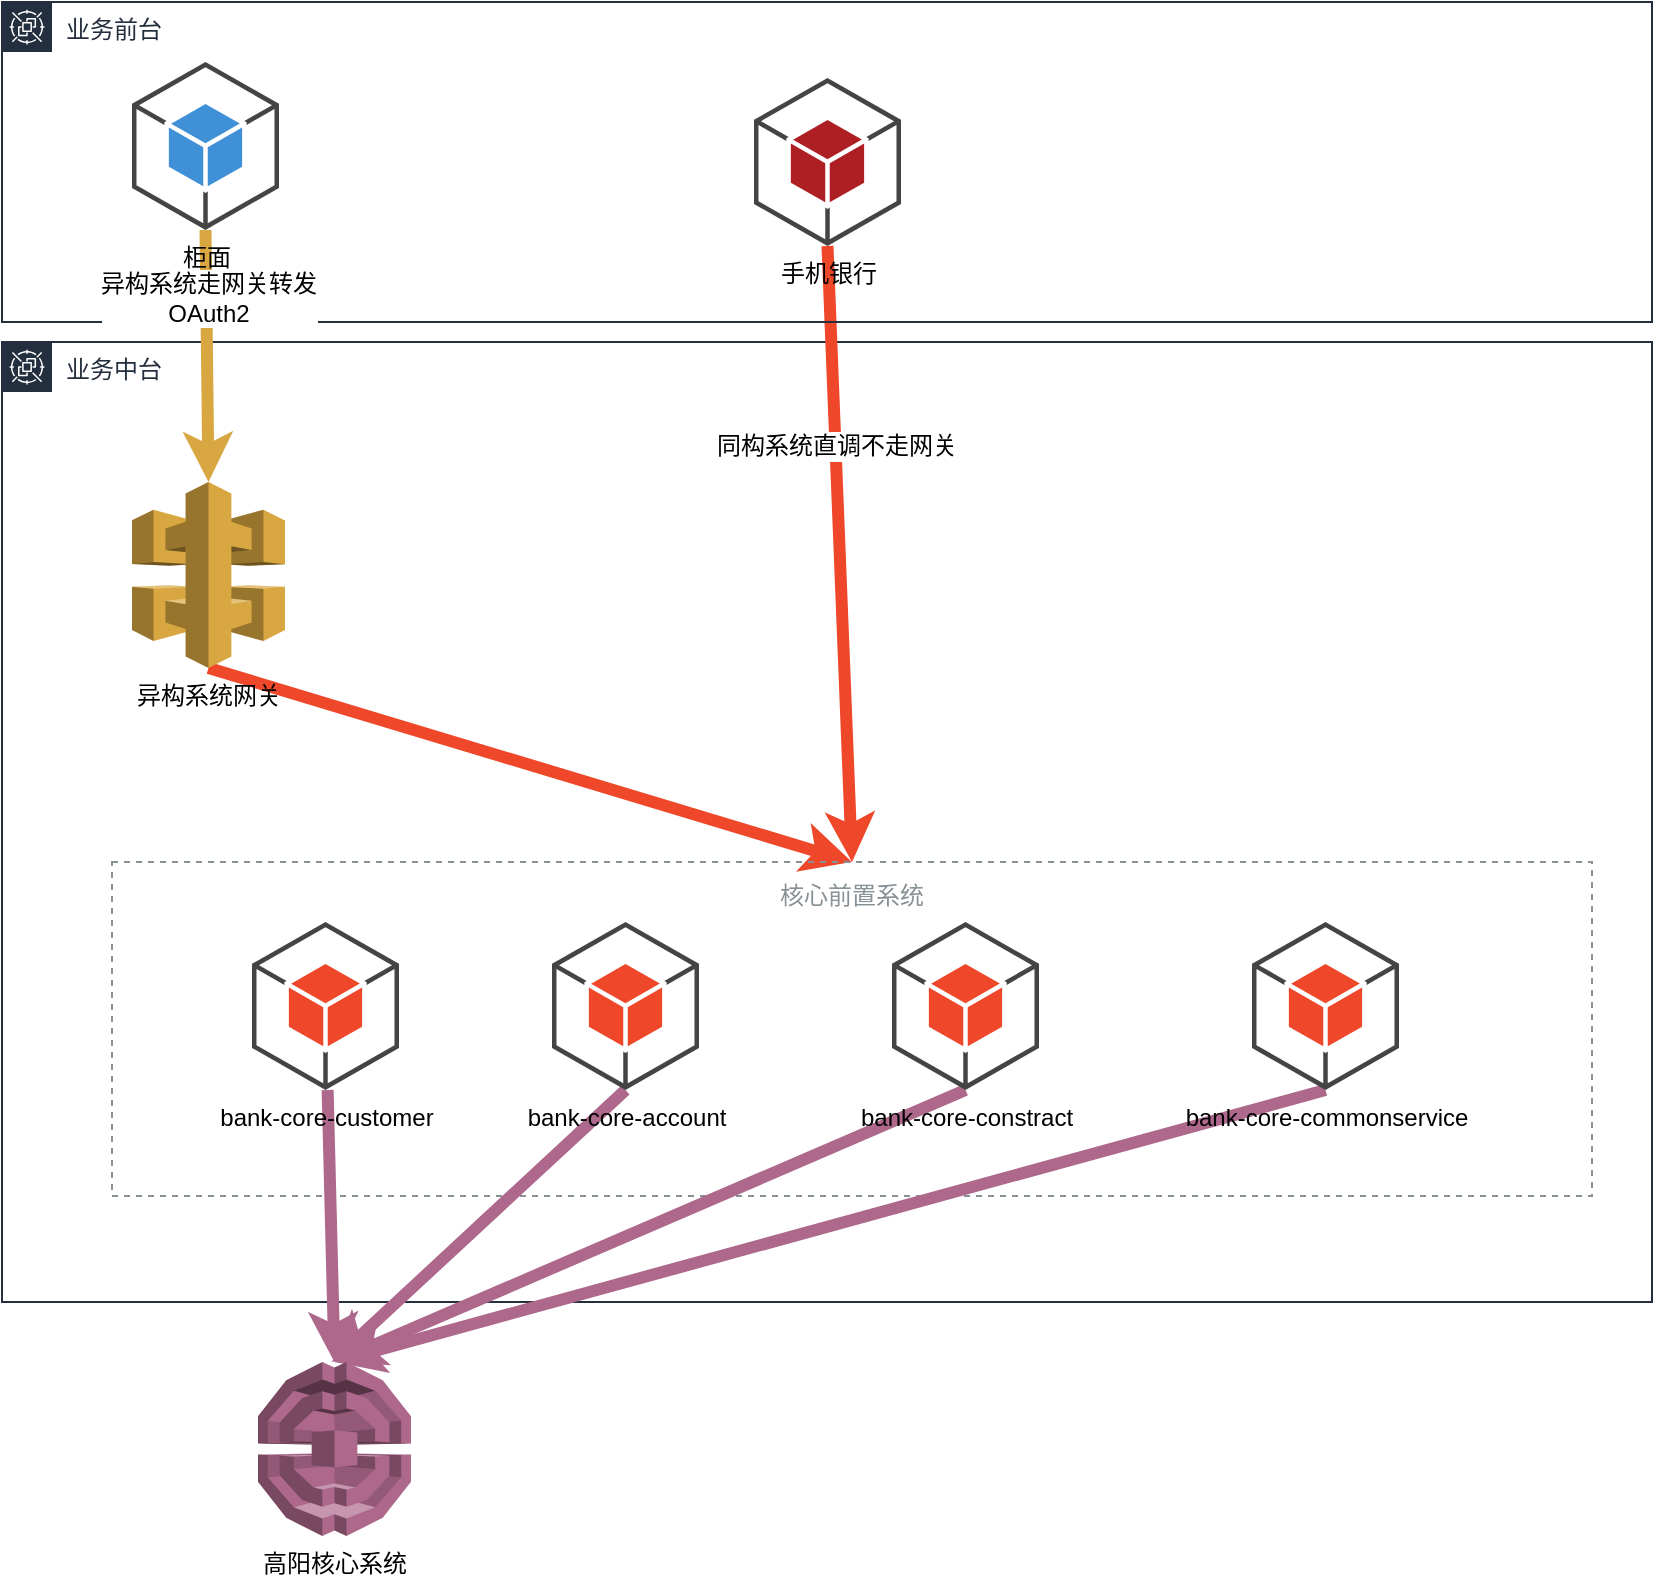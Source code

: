 <mxfile version="12.0.2" type="github" pages="5"><diagram id="2Yey8G1qUkvAdq2EXQSQ" name="第 1 页"><mxGraphModel dx="1360" dy="809" grid="1" gridSize="10" guides="1" tooltips="1" connect="1" arrows="1" fold="1" page="1" pageScale="1" pageWidth="2339" pageHeight="3300" math="0" shadow="0"><root><mxCell id="0"/><mxCell id="1" parent="0"/><mxCell id="13L3IfXqPYc7VZr8CJZo-10" value="业务中台" style="outlineConnect=0;gradientColor=none;html=1;whiteSpace=wrap;fontSize=12;fontStyle=0;shape=mxgraph.aws4.group;grIcon=mxgraph.aws4.group_spot_fleet;strokeColor=#232F3E;fillColor=none;verticalAlign=top;align=left;spacingLeft=30;fontColor=#232F3E;dashed=0;" parent="1" vertex="1"><mxGeometry x="355" y="190" width="825" height="480" as="geometry"/></mxCell><mxCell id="13L3IfXqPYc7VZr8CJZo-28" value="" style="endArrow=classic;html=1;strokeColor=#EE472A;strokeWidth=6;exitX=0.5;exitY=1;exitDx=0;exitDy=0;exitPerimeter=0;entryX=0.5;entryY=0;entryDx=0;entryDy=0;" parent="1" source="13L3IfXqPYc7VZr8CJZo-1" target="13L3IfXqPYc7VZr8CJZo-11" edge="1"><mxGeometry width="50" height="50" relative="1" as="geometry"><mxPoint x="500" y="400" as="sourcePoint"/><mxPoint x="550" y="350" as="targetPoint"/></mxGeometry></mxCell><mxCell id="13L3IfXqPYc7VZr8CJZo-30" value="" style="endArrow=classic;html=1;strokeColor=#EE472A;strokeWidth=6;exitX=0.5;exitY=1;exitDx=0;exitDy=0;exitPerimeter=0;entryX=0.5;entryY=0;entryDx=0;entryDy=0;" parent="1" source="13L3IfXqPYc7VZr8CJZo-29" target="13L3IfXqPYc7VZr8CJZo-11" edge="1"><mxGeometry width="50" height="50" relative="1" as="geometry"><mxPoint x="468.25" y="363" as="sourcePoint"/><mxPoint x="790" y="460" as="targetPoint"/></mxGeometry></mxCell><mxCell id="13L3IfXqPYc7VZr8CJZo-31" value="同构系统直调不走网关" style="text;html=1;resizable=0;points=[];align=center;verticalAlign=middle;labelBackgroundColor=#ffffff;" parent="13L3IfXqPYc7VZr8CJZo-30" vertex="1" connectable="0"><mxGeometry x="-0.351" relative="1" as="geometry"><mxPoint as="offset"/></mxGeometry></mxCell><mxCell id="13L3IfXqPYc7VZr8CJZo-16" value="业务前台" style="outlineConnect=0;gradientColor=none;html=1;whiteSpace=wrap;fontSize=12;fontStyle=0;shape=mxgraph.aws4.group;grIcon=mxgraph.aws4.group_spot_fleet;strokeColor=#232F3E;fillColor=none;verticalAlign=top;align=left;spacingLeft=30;fontColor=#232F3E;dashed=0;" parent="1" vertex="1"><mxGeometry x="355" y="20" width="825" height="160" as="geometry"/></mxCell><mxCell id="13L3IfXqPYc7VZr8CJZo-27" value="" style="endArrow=classic;html=1;strokeColor=#D9A741;strokeWidth=6;exitX=0.5;exitY=1;exitDx=0;exitDy=0;exitPerimeter=0;entryX=0.5;entryY=0;entryDx=0;entryDy=0;entryPerimeter=0;" parent="1" source="13L3IfXqPYc7VZr8CJZo-17" target="13L3IfXqPYc7VZr8CJZo-1" edge="1"><mxGeometry width="50" height="50" relative="1" as="geometry"><mxPoint x="512.5" y="230" as="sourcePoint"/><mxPoint x="512.5" y="250.711" as="targetPoint"/></mxGeometry></mxCell><mxCell id="13L3IfXqPYc7VZr8CJZo-32" value="&lt;div&gt;异构系统走网关转发&lt;/div&gt;&lt;div&gt;OAuth2&lt;br&gt;&lt;/div&gt;" style="text;html=1;resizable=0;points=[];align=center;verticalAlign=middle;labelBackgroundColor=#ffffff;" parent="13L3IfXqPYc7VZr8CJZo-27" vertex="1" connectable="0"><mxGeometry x="-0.46" y="1" relative="1" as="geometry"><mxPoint as="offset"/></mxGeometry></mxCell><mxCell id="13L3IfXqPYc7VZr8CJZo-11" value="核心前置系统" style="outlineConnect=0;gradientColor=none;html=1;whiteSpace=wrap;fontSize=12;fontStyle=0;strokeColor=#879196;fillColor=none;verticalAlign=top;align=center;fontColor=#879196;dashed=1;spacingTop=3;" parent="1" vertex="1"><mxGeometry x="410" y="450" width="740" height="167" as="geometry"/></mxCell><mxCell id="13L3IfXqPYc7VZr8CJZo-23" value="" style="endArrow=classic;html=1;entryX=0.5;entryY=0;entryDx=0;entryDy=0;entryPerimeter=0;strokeColor=#AD688B;strokeWidth=6;" parent="1" source="13L3IfXqPYc7VZr8CJZo-12" target="13L3IfXqPYc7VZr8CJZo-13" edge="1"><mxGeometry width="50" height="50" relative="1" as="geometry"><mxPoint x="480" y="630" as="sourcePoint"/><mxPoint x="530" y="580" as="targetPoint"/></mxGeometry></mxCell><mxCell id="13L3IfXqPYc7VZr8CJZo-24" value="" style="endArrow=classic;html=1;strokeColor=#AD688B;strokeWidth=6;exitX=0.5;exitY=1;exitDx=0;exitDy=0;exitPerimeter=0;" parent="1" source="13L3IfXqPYc7VZr8CJZo-2" edge="1"><mxGeometry width="50" height="50" relative="1" as="geometry"><mxPoint x="527.812" y="574" as="sourcePoint"/><mxPoint x="520" y="700" as="targetPoint"/></mxGeometry></mxCell><mxCell id="13L3IfXqPYc7VZr8CJZo-25" value="" style="endArrow=classic;html=1;strokeColor=#AD688B;strokeWidth=6;exitX=0.5;exitY=1;exitDx=0;exitDy=0;exitPerimeter=0;entryX=0.5;entryY=0;entryDx=0;entryDy=0;entryPerimeter=0;" parent="1" source="13L3IfXqPYc7VZr8CJZo-20" target="13L3IfXqPYc7VZr8CJZo-13" edge="1"><mxGeometry width="50" height="50" relative="1" as="geometry"><mxPoint x="676.75" y="574" as="sourcePoint"/><mxPoint x="530" y="710" as="targetPoint"/></mxGeometry></mxCell><mxCell id="13L3IfXqPYc7VZr8CJZo-26" value="" style="endArrow=classic;html=1;strokeColor=#AD688B;strokeWidth=6;exitX=0.5;exitY=1;exitDx=0;exitDy=0;exitPerimeter=0;entryX=0.5;entryY=0;entryDx=0;entryDy=0;entryPerimeter=0;" parent="1" source="13L3IfXqPYc7VZr8CJZo-22" target="13L3IfXqPYc7VZr8CJZo-13" edge="1"><mxGeometry width="50" height="50" relative="1" as="geometry"><mxPoint x="846.75" y="574" as="sourcePoint"/><mxPoint x="531.25" y="710" as="targetPoint"/></mxGeometry></mxCell><mxCell id="13L3IfXqPYc7VZr8CJZo-1" value="&lt;div&gt;异构系统网关&lt;/div&gt;" style="outlineConnect=0;dashed=0;verticalLabelPosition=bottom;verticalAlign=top;align=center;html=1;shape=mxgraph.aws3.api_gateway;fillColor=#D9A741;gradientColor=none;" parent="1" vertex="1"><mxGeometry x="420" y="260" width="76.5" height="93" as="geometry"/></mxCell><mxCell id="13L3IfXqPYc7VZr8CJZo-2" value="bank-core-account" style="outlineConnect=0;dashed=0;verticalLabelPosition=bottom;verticalAlign=top;align=center;html=1;shape=mxgraph.aws3.android;fillColor=#EE472A;gradientColor=none;" parent="1" vertex="1"><mxGeometry x="630" y="480" width="73.5" height="84" as="geometry"/></mxCell><mxCell id="13L3IfXqPYc7VZr8CJZo-12" value="bank-core-customer" style="outlineConnect=0;dashed=0;verticalLabelPosition=bottom;verticalAlign=top;align=center;html=1;shape=mxgraph.aws3.android;fillColor=#EE472A;gradientColor=none;" parent="1" vertex="1"><mxGeometry x="480" y="480" width="73.5" height="84" as="geometry"/></mxCell><mxCell id="13L3IfXqPYc7VZr8CJZo-13" value="高阳核心系统" style="outlineConnect=0;dashed=0;verticalLabelPosition=bottom;verticalAlign=top;align=center;html=1;shape=mxgraph.aws3.pinpoint;fillColor=#AD688B;gradientColor=none;" parent="1" vertex="1"><mxGeometry x="483" y="700" width="76.5" height="87" as="geometry"/></mxCell><mxCell id="13L3IfXqPYc7VZr8CJZo-17" value="柜面" style="outlineConnect=0;dashed=0;verticalLabelPosition=bottom;verticalAlign=top;align=center;html=1;shape=mxgraph.aws3.android;fillColor=#4090D7;gradientColor=none;" parent="1" vertex="1"><mxGeometry x="420" y="50" width="73.5" height="84" as="geometry"/></mxCell><mxCell id="13L3IfXqPYc7VZr8CJZo-20" value="bank-core-constract" style="outlineConnect=0;dashed=0;verticalLabelPosition=bottom;verticalAlign=top;align=center;html=1;shape=mxgraph.aws3.android;fillColor=#EE472A;gradientColor=none;" parent="1" vertex="1"><mxGeometry x="800" y="480" width="73.5" height="84" as="geometry"/></mxCell><mxCell id="13L3IfXqPYc7VZr8CJZo-22" value="bank-core-commonservice" style="outlineConnect=0;dashed=0;verticalLabelPosition=bottom;verticalAlign=top;align=center;html=1;shape=mxgraph.aws3.android;fillColor=#EE472A;gradientColor=none;" parent="1" vertex="1"><mxGeometry x="980" y="480" width="73.5" height="84" as="geometry"/></mxCell><mxCell id="13L3IfXqPYc7VZr8CJZo-29" value="手机银行" style="outlineConnect=0;dashed=0;verticalLabelPosition=bottom;verticalAlign=top;align=center;html=1;shape=mxgraph.aws3.android;fillColor=#AE1F23;gradientColor=none;" parent="1" vertex="1"><mxGeometry x="731" y="58" width="73.5" height="84" as="geometry"/></mxCell></root></mxGraphModel></diagram><diagram id="4wvOSrB9WbalLuYOy7-x" name="第 2 页"><mxGraphModel dx="1360" dy="809" grid="1" gridSize="10" guides="1" tooltips="1" connect="1" arrows="1" fold="1" page="1" pageScale="1" pageWidth="2339" pageHeight="3300" math="0" shadow="0"><root><mxCell id="FssIbDYj2MCnW-lwvJyZ-0"/><mxCell id="FssIbDYj2MCnW-lwvJyZ-1" parent="FssIbDYj2MCnW-lwvJyZ-0"/><mxCell id="FssIbDYj2MCnW-lwvJyZ-15" value="Customer" style="shape=umlFrame;whiteSpace=wrap;html=1;fillColor=#D9A741;align=left;" parent="FssIbDYj2MCnW-lwvJyZ-1" vertex="1"><mxGeometry x="80" y="100" width="1030" height="340" as="geometry"/></mxCell><mxCell id="FssIbDYj2MCnW-lwvJyZ-13" style="edgeStyle=orthogonalEdgeStyle;rounded=0;orthogonalLoop=1;jettySize=auto;html=1;strokeColor=#D9A741;strokeWidth=6;" parent="FssIbDYj2MCnW-lwvJyZ-1" source="FssIbDYj2MCnW-lwvJyZ-11" target="FssIbDYj2MCnW-lwvJyZ-12" edge="1"><mxGeometry relative="1" as="geometry"/></mxCell><mxCell id="FssIbDYj2MCnW-lwvJyZ-11" value="&lt;p style=&quot;margin: 0px ; margin-top: 4px ; text-align: center&quot;&gt;&lt;i&gt;&amp;lt;&amp;lt;Interface&amp;gt;&amp;gt;&lt;/i&gt;&lt;/p&gt;&lt;p style=&quot;margin: 0px ; margin-top: 4px ; text-align: center&quot;&gt;&lt;b&gt;BankCustomerService&lt;/b&gt;&lt;br&gt;&lt;b&gt;&lt;/b&gt;&lt;/p&gt;&lt;hr size=&quot;1&quot;&gt;&lt;p style=&quot;margin: 0px ; margin-left: 4px&quot;&gt;+ addCustomer(AddBankCustomerDTO cust): String&lt;br&gt;+ updateCustomer(UpdateBankCustomerDTO cust):int&lt;br&gt;&lt;/p&gt;" style="verticalAlign=top;align=left;overflow=fill;fontSize=12;fontFamily=Helvetica;html=1;fillColor=#D9A741;" parent="FssIbDYj2MCnW-lwvJyZ-1" vertex="1"><mxGeometry x="170" y="220" width="310" height="100" as="geometry"/></mxCell><mxCell id="FssIbDYj2MCnW-lwvJyZ-12" value="&lt;p style=&quot;margin: 0px ; margin-top: 4px ; text-align: center&quot;&gt;&lt;i&gt;&amp;lt;&amp;lt;Interface&amp;gt;&amp;gt;&lt;/i&gt;&lt;/p&gt;&lt;p style=&quot;margin: 0px ; margin-top: 4px ; text-align: center&quot;&gt;&lt;b&gt;CoreCustomerAdapter&lt;/b&gt;&lt;br&gt;&lt;b&gt;&lt;/b&gt;&lt;/p&gt;&lt;hr size=&quot;1&quot;&gt;&lt;p style=&quot;margin: 0px ; margin-left: 4px&quot;&gt;+ addCustomer(AddBankCustomerDTO cust): String&lt;br&gt;+ updateCustomer(UpdateBankCustomerDTO cust):int&lt;br&gt;&lt;/p&gt;" style="verticalAlign=top;align=left;overflow=fill;fontSize=12;fontFamily=Helvetica;html=1;fillColor=#D9A741;" parent="FssIbDYj2MCnW-lwvJyZ-1" vertex="1"><mxGeometry x="720" y="220" width="310" height="100" as="geometry"/></mxCell></root></mxGraphModel></diagram><diagram id="K1vso86qx96ug3fYlgfU" name="第 3 页"><mxGraphModel dx="1360" dy="809" grid="1" gridSize="10" guides="1" tooltips="1" connect="1" arrows="1" fold="1" page="1" pageScale="1" pageWidth="2339" pageHeight="3300" math="0" shadow="0"><root><mxCell id="qDQfIzDpgOzf-IJM98s1-0"/><mxCell id="qDQfIzDpgOzf-IJM98s1-1" parent="qDQfIzDpgOzf-IJM98s1-0"/><mxCell id="WWOnbEEiExkrueYqOy6W-1" value="&lt;b&gt;外围服务&lt;/b&gt;" style="outlineConnect=0;gradientColor=none;html=1;whiteSpace=wrap;fontSize=12;fontStyle=0;strokeColor=#CC99FF;fillColor=none;verticalAlign=top;align=center;fontColor=#FF9900;dashed=0;spacingTop=3;" parent="qDQfIzDpgOzf-IJM98s1-1" vertex="1"><mxGeometry x="300" y="580" width="800" height="130" as="geometry"/></mxCell><mxCell id="CDp3auJX-1x9rXOB2CkS-4" value="&lt;b&gt;前台服务&lt;/b&gt;" style="outlineConnect=0;gradientColor=none;html=1;whiteSpace=wrap;fontSize=12;fontStyle=0;strokeColor=#FF9900;fillColor=none;verticalAlign=top;align=center;fontColor=#FF9900;dashed=0;spacingTop=3;" parent="qDQfIzDpgOzf-IJM98s1-1" vertex="1"><mxGeometry x="300" y="140" width="800" height="130" as="geometry"/></mxCell><mxCell id="WWOnbEEiExkrueYqOy6W-0" value="&lt;b&gt;中台服务&lt;/b&gt;" style="outlineConnect=0;gradientColor=none;html=1;whiteSpace=wrap;fontSize=12;fontStyle=0;strokeColor=#67AB9F;fillColor=none;verticalAlign=top;align=center;fontColor=#FF9900;dashed=0;spacingTop=3;" parent="qDQfIzDpgOzf-IJM98s1-1" vertex="1"><mxGeometry x="300" y="290" width="800" height="270" as="geometry"/></mxCell><mxCell id="WWOnbEEiExkrueYqOy6W-2" value="柜面" style="rounded=0;whiteSpace=wrap;html=1;strokeColor=#6c8ebf;fillColor=#dae8fc;align=left;" parent="qDQfIzDpgOzf-IJM98s1-1" vertex="1"><mxGeometry x="330" y="180" width="80" height="50" as="geometry"/></mxCell><mxCell id="WWOnbEEiExkrueYqOy6W-3" value="在线开户" style="rounded=0;whiteSpace=wrap;html=1;strokeColor=#6c8ebf;fillColor=#dae8fc;align=left;" parent="qDQfIzDpgOzf-IJM98s1-1" vertex="1"><mxGeometry x="430" y="180" width="80" height="50" as="geometry"/></mxCell><mxCell id="WWOnbEEiExkrueYqOy6W-4" value="手机网银" style="rounded=0;whiteSpace=wrap;html=1;strokeColor=#6c8ebf;fillColor=#dae8fc;align=left;" parent="qDQfIzDpgOzf-IJM98s1-1" vertex="1"><mxGeometry x="530" y="180" width="80" height="50" as="geometry"/></mxCell><mxCell id="WWOnbEEiExkrueYqOy6W-5" value="后管系统" style="rounded=0;whiteSpace=wrap;html=1;strokeColor=#6c8ebf;fillColor=#dae8fc;align=left;" parent="qDQfIzDpgOzf-IJM98s1-1" vertex="1"><mxGeometry x="640" y="180" width="120" height="50" as="geometry"/></mxCell><mxCell id="WWOnbEEiExkrueYqOy6W-6" value="银行客户中心" style="rounded=0;whiteSpace=wrap;html=1;strokeColor=#82b366;fillColor=#d5e8d4;align=left;" parent="qDQfIzDpgOzf-IJM98s1-1" vertex="1"><mxGeometry x="320" y="410" width="120" height="60" as="geometry"/></mxCell><mxCell id="WWOnbEEiExkrueYqOy6W-7" value="银行帐户中心" style="rounded=0;whiteSpace=wrap;html=1;strokeColor=#82b366;fillColor=#d5e8d4;align=left;" parent="qDQfIzDpgOzf-IJM98s1-1" vertex="1"><mxGeometry x="460" y="410" width="120" height="60" as="geometry"/></mxCell><mxCell id="WWOnbEEiExkrueYqOy6W-8" value="银行公共服务" style="rounded=0;whiteSpace=wrap;html=1;strokeColor=#82b366;fillColor=#d5e8d4;align=left;" parent="qDQfIzDpgOzf-IJM98s1-1" vertex="1"><mxGeometry x="600" y="410" width="120" height="60" as="geometry"/></mxCell><mxCell id="WWOnbEEiExkrueYqOy6W-9" value="银行公共签约服务" style="rounded=0;whiteSpace=wrap;html=1;strokeColor=#82b366;fillColor=#d5e8d4;align=left;" parent="qDQfIzDpgOzf-IJM98s1-1" vertex="1"><mxGeometry x="740" y="410" width="120" height="60" as="geometry"/></mxCell><mxCell id="WWOnbEEiExkrueYqOy6W-10" value="核心前置服务" style="rounded=0;whiteSpace=wrap;html=1;strokeColor=#82b366;fillColor=#d5e8d4;align=left;" parent="qDQfIzDpgOzf-IJM98s1-1" vertex="1"><mxGeometry x="320" y="480" width="120" height="60" as="geometry"/></mxCell><mxCell id="WWOnbEEiExkrueYqOy6W-11" value="信用卡前置服务" style="rounded=0;whiteSpace=wrap;html=1;strokeColor=#82b366;fillColor=#d5e8d4;align=left;" parent="qDQfIzDpgOzf-IJM98s1-1" vertex="1"><mxGeometry x="460" y="480" width="120" height="60" as="geometry"/></mxCell><mxCell id="WWOnbEEiExkrueYqOy6W-12" value="银联卡系统前置服务" style="rounded=0;whiteSpace=wrap;html=1;strokeColor=#82b366;fillColor=#d5e8d4;align=left;" parent="qDQfIzDpgOzf-IJM98s1-1" vertex="1"><mxGeometry x="600" y="480" width="120" height="60" as="geometry"/></mxCell><mxCell id="WWOnbEEiExkrueYqOy6W-13" value="银联卡系统前置服务" style="rounded=0;whiteSpace=wrap;html=1;strokeColor=#82b366;fillColor=#d5e8d4;align=left;" parent="qDQfIzDpgOzf-IJM98s1-1" vertex="1"><mxGeometry x="740" y="480" width="120" height="60" as="geometry"/></mxCell><mxCell id="WWOnbEEiExkrueYqOy6W-15" value="银行核心系统" style="rounded=0;whiteSpace=wrap;html=1;strokeColor=#CC99FF;fillColor=#FFCCE6;align=left;" parent="qDQfIzDpgOzf-IJM98s1-1" vertex="1"><mxGeometry x="320" y="615" width="120" height="60" as="geometry"/></mxCell><mxCell id="WWOnbEEiExkrueYqOy6W-16" value="加密机前置服务" style="rounded=0;whiteSpace=wrap;html=1;strokeColor=#82b366;fillColor=#d5e8d4;align=left;" parent="qDQfIzDpgOzf-IJM98s1-1" vertex="1"><mxGeometry x="880" y="480" width="120" height="60" as="geometry"/></mxCell><mxCell id="WWOnbEEiExkrueYqOy6W-17" value="组织机构" style="rounded=0;whiteSpace=wrap;html=1;strokeColor=#82b366;fillColor=#d5e8d4;align=left;" parent="qDQfIzDpgOzf-IJM98s1-1" vertex="1"><mxGeometry x="320" y="340" width="120" height="60" as="geometry"/></mxCell><mxCell id="WWOnbEEiExkrueYqOy6W-18" value="安全认证服务" style="rounded=0;whiteSpace=wrap;html=1;strokeColor=#82b366;fillColor=#d5e8d4;align=left;" parent="qDQfIzDpgOzf-IJM98s1-1" vertex="1"><mxGeometry x="460" y="340" width="120" height="60" as="geometry"/></mxCell><mxCell id="WWOnbEEiExkrueYqOy6W-19" value="安全认证服务" style="rounded=0;whiteSpace=wrap;html=1;strokeColor=#82b366;fillColor=#d5e8d4;align=left;" parent="qDQfIzDpgOzf-IJM98s1-1" vertex="1"><mxGeometry x="600" y="340" width="120" height="60" as="geometry"/></mxCell><mxCell id="WWOnbEEiExkrueYqOy6W-20" value="银联卡系统 " style="rounded=0;whiteSpace=wrap;html=1;strokeColor=#CC99FF;fillColor=#FFCCE6;align=left;" parent="qDQfIzDpgOzf-IJM98s1-1" vertex="1"><mxGeometry x="450" y="615" width="120" height="60" as="geometry"/></mxCell><mxCell id="WWOnbEEiExkrueYqOy6W-21" value="加密机" style="rounded=0;whiteSpace=wrap;html=1;strokeColor=#CC99FF;fillColor=#FFCCE6;align=left;" parent="qDQfIzDpgOzf-IJM98s1-1" vertex="1"><mxGeometry x="590" y="615" width="120" height="60" as="geometry"/></mxCell><mxCell id="WWOnbEEiExkrueYqOy6W-22" value="信用卡中心" style="rounded=0;whiteSpace=wrap;html=1;strokeColor=#CC99FF;fillColor=#FFCCE6;align=left;" parent="qDQfIzDpgOzf-IJM98s1-1" vertex="1"><mxGeometry x="730" y="615" width="120" height="60" as="geometry"/></mxCell><mxCell id="WWOnbEEiExkrueYqOy6W-23" value="香港银证系统" style="rounded=0;whiteSpace=wrap;html=1;strokeColor=#CC99FF;fillColor=#FFCCE6;align=left;" parent="qDQfIzDpgOzf-IJM98s1-1" vertex="1"><mxGeometry x="870" y="615" width="120" height="60" as="geometry"/></mxCell></root></mxGraphModel></diagram><diagram id="sZ34XkMy9QaFUVIaQNMP" name="第 4 页"><mxGraphModel dx="1360" dy="809" grid="1" gridSize="10" guides="1" tooltips="1" connect="1" arrows="1" fold="1" page="1" pageScale="1" pageWidth="2339" pageHeight="3300" math="0" shadow="0"><root><mxCell id="DoUvKfBWzn_UVG2gKJId-0"/><mxCell id="DoUvKfBWzn_UVG2gKJId-1" parent="DoUvKfBWzn_UVG2gKJId-0"/><mxCell id="Lf3elt1ZdXFAK4XcEwIe-3" style="edgeStyle=orthogonalEdgeStyle;rounded=0;orthogonalLoop=1;jettySize=auto;html=1;" edge="1" parent="DoUvKfBWzn_UVG2gKJId-1" source="DoUvKfBWzn_UVG2gKJId-2" target="DoUvKfBWzn_UVG2gKJId-3"><mxGeometry relative="1" as="geometry"/></mxCell><mxCell id="Lf3elt1ZdXFAK4XcEwIe-4" value="OAuth2\http2" style="text;html=1;resizable=0;points=[];align=center;verticalAlign=middle;labelBackgroundColor=#ffffff;" vertex="1" connectable="0" parent="Lf3elt1ZdXFAK4XcEwIe-3"><mxGeometry x="-0.224" relative="1" as="geometry"><mxPoint as="offset"/></mxGeometry></mxCell><mxCell id="DoUvKfBWzn_UVG2gKJId-2" value="柜面" style="ellipse;whiteSpace=wrap;html=1;aspect=fixed;fillColor=#dae8fc;strokeColor=#6c8ebf;" vertex="1" parent="DoUvKfBWzn_UVG2gKJId-1"><mxGeometry x="130" y="270" width="80" height="80" as="geometry"/></mxCell><mxCell id="Lf3elt1ZdXFAK4XcEwIe-5" style="edgeStyle=orthogonalEdgeStyle;rounded=0;orthogonalLoop=1;jettySize=auto;html=1;" edge="1" parent="DoUvKfBWzn_UVG2gKJId-1" source="DoUvKfBWzn_UVG2gKJId-3" target="DoUvKfBWzn_UVG2gKJId-4"><mxGeometry relative="1" as="geometry"><mxPoint x="540" y="170" as="targetPoint"/><Array as="points"><mxPoint x="420" y="170"/></Array></mxGeometry></mxCell><mxCell id="Lf3elt1ZdXFAK4XcEwIe-6" value="Authencation" style="text;html=1;resizable=0;points=[];align=center;verticalAlign=middle;labelBackgroundColor=#ffffff;" vertex="1" connectable="0" parent="Lf3elt1ZdXFAK4XcEwIe-5"><mxGeometry x="-0.13" y="-32" relative="1" as="geometry"><mxPoint x="32" y="-32" as="offset"/></mxGeometry></mxCell><mxCell id="Lf3elt1ZdXFAK4XcEwIe-7" style="edgeStyle=orthogonalEdgeStyle;rounded=0;orthogonalLoop=1;jettySize=auto;html=1;" edge="1" parent="DoUvKfBWzn_UVG2gKJId-1" source="DoUvKfBWzn_UVG2gKJId-3" target="DoUvKfBWzn_UVG2gKJId-5"><mxGeometry relative="1" as="geometry"/></mxCell><mxCell id="Lf3elt1ZdXFAK4XcEwIe-8" value="Http" style="text;html=1;resizable=0;points=[];align=center;verticalAlign=middle;labelBackgroundColor=#ffffff;" vertex="1" connectable="0" parent="Lf3elt1ZdXFAK4XcEwIe-7"><mxGeometry x="-0.32" y="-2" relative="1" as="geometry"><mxPoint as="offset"/></mxGeometry></mxCell><mxCell id="DoUvKfBWzn_UVG2gKJId-3" value="网关" style="ellipse;whiteSpace=wrap;html=1;aspect=fixed;fillColor=#fff2cc;strokeColor=#d6b656;" vertex="1" parent="DoUvKfBWzn_UVG2gKJId-1"><mxGeometry x="380" y="270" width="80" height="80" as="geometry"/></mxCell><mxCell id="DoUvKfBWzn_UVG2gKJId-4" value="OAuth Server" style="rounded=1;whiteSpace=wrap;html=1;fillColor=#f8cecc;strokeColor=#b85450;" vertex="1" parent="DoUvKfBWzn_UVG2gKJId-1"><mxGeometry x="550" y="150" width="120" height="60" as="geometry"/></mxCell><mxCell id="DoUvKfBWzn_UVG2gKJId-5" value="bank-core-constract" style="rounded=1;whiteSpace=wrap;html=1;fillColor=#f5f5f5;strokeColor=#666666;fontColor=#333333;" vertex="1" parent="DoUvKfBWzn_UVG2gKJId-1"><mxGeometry x="560" y="280" width="140" height="60" as="geometry"/></mxCell><mxCell id="Lf3elt1ZdXFAK4XcEwIe-9" value="bank-core-commonservice" style="rounded=1;whiteSpace=wrap;html=1;fillColor=#f5f5f5;strokeColor=#666666;fontColor=#333333;" vertex="1" parent="DoUvKfBWzn_UVG2gKJId-1"><mxGeometry x="810" y="200" width="160" height="60" as="geometry"/></mxCell><mxCell id="Lf3elt1ZdXFAK4XcEwIe-10" value="bank-core-customer" style="rounded=1;whiteSpace=wrap;html=1;fillColor=#f5f5f5;strokeColor=#666666;fontColor=#333333;" vertex="1" parent="DoUvKfBWzn_UVG2gKJId-1"><mxGeometry x="810" y="280" width="140" height="60" as="geometry"/></mxCell><mxCell id="Lf3elt1ZdXFAK4XcEwIe-11" value="bank-core-account" style="rounded=1;whiteSpace=wrap;html=1;fillColor=#f5f5f5;strokeColor=#666666;fontColor=#333333;" vertex="1" parent="DoUvKfBWzn_UVG2gKJId-1"><mxGeometry x="810" y="360" width="140" height="60" as="geometry"/></mxCell><mxCell id="Lf3elt1ZdXFAK4XcEwIe-13" value="" style="endArrow=classic;html=1;exitX=1;exitY=0.5;exitDx=0;exitDy=0;entryX=0;entryY=0.5;entryDx=0;entryDy=0;" edge="1" parent="DoUvKfBWzn_UVG2gKJId-1" source="DoUvKfBWzn_UVG2gKJId-5" target="Lf3elt1ZdXFAK4XcEwIe-9"><mxGeometry width="50" height="50" relative="1" as="geometry"><mxPoint x="730" y="350" as="sourcePoint"/><mxPoint x="780" y="300" as="targetPoint"/></mxGeometry></mxCell><mxCell id="Lf3elt1ZdXFAK4XcEwIe-16" value="RPC" style="text;html=1;resizable=0;points=[];align=center;verticalAlign=middle;labelBackgroundColor=#ffffff;" vertex="1" connectable="0" parent="Lf3elt1ZdXFAK4XcEwIe-13"><mxGeometry x="-0.179" relative="1" as="geometry"><mxPoint as="offset"/></mxGeometry></mxCell><mxCell id="Lf3elt1ZdXFAK4XcEwIe-14" value="" style="endArrow=classic;html=1;exitX=1;exitY=0.5;exitDx=0;exitDy=0;entryX=0;entryY=0.5;entryDx=0;entryDy=0;" edge="1" parent="DoUvKfBWzn_UVG2gKJId-1" source="DoUvKfBWzn_UVG2gKJId-5" target="Lf3elt1ZdXFAK4XcEwIe-10"><mxGeometry width="50" height="50" relative="1" as="geometry"><mxPoint x="710" y="320" as="sourcePoint"/><mxPoint x="820" y="240" as="targetPoint"/></mxGeometry></mxCell><mxCell id="Lf3elt1ZdXFAK4XcEwIe-17" value="RPC" style="text;html=1;resizable=0;points=[];align=center;verticalAlign=middle;labelBackgroundColor=#ffffff;" vertex="1" connectable="0" parent="Lf3elt1ZdXFAK4XcEwIe-14"><mxGeometry x="0.309" y="-3" relative="1" as="geometry"><mxPoint as="offset"/></mxGeometry></mxCell><mxCell id="Lf3elt1ZdXFAK4XcEwIe-15" value="" style="endArrow=classic;html=1;entryX=0;entryY=0.5;entryDx=0;entryDy=0;" edge="1" parent="DoUvKfBWzn_UVG2gKJId-1" target="Lf3elt1ZdXFAK4XcEwIe-11"><mxGeometry width="50" height="50" relative="1" as="geometry"><mxPoint x="700" y="310" as="sourcePoint"/><mxPoint x="830" y="250" as="targetPoint"/></mxGeometry></mxCell><mxCell id="Lf3elt1ZdXFAK4XcEwIe-18" value="RPC" style="text;html=1;resizable=0;points=[];align=center;verticalAlign=middle;labelBackgroundColor=#ffffff;" vertex="1" connectable="0" parent="Lf3elt1ZdXFAK4XcEwIe-15"><mxGeometry x="0.262" y="-1" relative="1" as="geometry"><mxPoint as="offset"/></mxGeometry></mxCell></root></mxGraphModel></diagram><diagram id="hEMK3o4cg5pOkJts3cVK" name="第 5 页"><mxGraphModel dx="1360" dy="809" grid="1" gridSize="10" guides="1" tooltips="1" connect="1" arrows="1" fold="1" page="1" pageScale="1" pageWidth="2339" pageHeight="3300" math="0" shadow="0"><root><mxCell id="UxiXMLoGfcUMyoIScZE7-0"/><mxCell id="UxiXMLoGfcUMyoIScZE7-1" parent="UxiXMLoGfcUMyoIScZE7-0"/><mxCell id="lWEDYlLCNiSOTuroNTe1-14" value="" style="edgeStyle=orthogonalEdgeStyle;rounded=0;orthogonalLoop=1;jettySize=auto;html=1;" edge="1" parent="UxiXMLoGfcUMyoIScZE7-1" source="lWEDYlLCNiSOTuroNTe1-0" target="lWEDYlLCNiSOTuroNTe1-13"><mxGeometry relative="1" as="geometry"/></mxCell><mxCell id="lWEDYlLCNiSOTuroNTe1-0" value="XX服务" style="ellipse;shape=doubleEllipse;whiteSpace=wrap;html=1;aspect=fixed;fillColor=#fff2cc;strokeColor=#d6b656;" vertex="1" parent="UxiXMLoGfcUMyoIScZE7-1"><mxGeometry x="517.5" y="200" width="80" height="80" as="geometry"/></mxCell><mxCell id="lWEDYlLCNiSOTuroNTe1-10" value="" style="edgeStyle=orthogonalEdgeStyle;rounded=0;orthogonalLoop=1;jettySize=auto;html=1;" edge="1" parent="UxiXMLoGfcUMyoIScZE7-1" source="lWEDYlLCNiSOTuroNTe1-9" target="lWEDYlLCNiSOTuroNTe1-0"><mxGeometry relative="1" as="geometry"/></mxCell><mxCell id="lWEDYlLCNiSOTuroNTe1-16" value="" style="edgeStyle=orthogonalEdgeStyle;rounded=0;orthogonalLoop=1;jettySize=auto;html=1;" edge="1" parent="UxiXMLoGfcUMyoIScZE7-1" source="lWEDYlLCNiSOTuroNTe1-9" target="lWEDYlLCNiSOTuroNTe1-15"><mxGeometry relative="1" as="geometry"/></mxCell><mxCell id="lWEDYlLCNiSOTuroNTe1-9" value="日志AOP前置处理" style="shape=ext;double=1;rounded=1;whiteSpace=wrap;html=1;fillColor=#dae8fc;strokeColor=#6c8ebf;" vertex="1" parent="UxiXMLoGfcUMyoIScZE7-1"><mxGeometry x="435" y="110" width="245" height="40" as="geometry"/></mxCell><mxCell id="lWEDYlLCNiSOTuroNTe1-18" value="" style="edgeStyle=orthogonalEdgeStyle;rounded=0;orthogonalLoop=1;jettySize=auto;html=1;" edge="1" parent="UxiXMLoGfcUMyoIScZE7-1" source="lWEDYlLCNiSOTuroNTe1-15" target="lWEDYlLCNiSOTuroNTe1-17"><mxGeometry relative="1" as="geometry"/></mxCell><mxCell id="lWEDYlLCNiSOTuroNTe1-15" value="检测是否注解了@operation" style="shape=ext;double=1;rounded=1;whiteSpace=wrap;html=1;fillColor=#d5e8d4;strokeColor=#82b366;" vertex="1" parent="UxiXMLoGfcUMyoIScZE7-1"><mxGeometry x="760" y="110" width="245" height="40" as="geometry"/></mxCell><mxCell id="lWEDYlLCNiSOTuroNTe1-28" value="" style="edgeStyle=orthogonalEdgeStyle;rounded=0;orthogonalLoop=1;jettySize=auto;html=1;" edge="1" parent="UxiXMLoGfcUMyoIScZE7-1" source="lWEDYlLCNiSOTuroNTe1-17" target="lWEDYlLCNiSOTuroNTe1-27"><mxGeometry relative="1" as="geometry"/></mxCell><mxCell id="lWEDYlLCNiSOTuroNTe1-17" value="根据@operation 组装Log信息" style="shape=ext;double=1;rounded=1;whiteSpace=wrap;html=1;fillColor=#d5e8d4;strokeColor=#82b366;" vertex="1" parent="UxiXMLoGfcUMyoIScZE7-1"><mxGeometry x="760" y="175" width="245" height="40" as="geometry"/></mxCell><mxCell id="lWEDYlLCNiSOTuroNTe1-27" value="将日志存于ThreadLocal中" style="shape=ext;double=1;rounded=1;whiteSpace=wrap;html=1;fillColor=#d5e8d4;strokeColor=#82b366;" vertex="1" parent="UxiXMLoGfcUMyoIScZE7-1"><mxGeometry x="760" y="240" width="245" height="40" as="geometry"/></mxCell><mxCell id="lWEDYlLCNiSOTuroNTe1-22" value="" style="edgeStyle=orthogonalEdgeStyle;rounded=0;orthogonalLoop=1;jettySize=auto;html=1;" edge="1" parent="UxiXMLoGfcUMyoIScZE7-1" source="lWEDYlLCNiSOTuroNTe1-13" target="lWEDYlLCNiSOTuroNTe1-21"><mxGeometry relative="1" as="geometry"/></mxCell><mxCell id="lWEDYlLCNiSOTuroNTe1-13" value="日志AOP前置处理" style="shape=ext;double=1;rounded=1;whiteSpace=wrap;html=1;fillColor=#dae8fc;strokeColor=#6c8ebf;" vertex="1" parent="UxiXMLoGfcUMyoIScZE7-1"><mxGeometry x="435" y="330" width="245" height="40" as="geometry"/></mxCell><mxCell id="lWEDYlLCNiSOTuroNTe1-26" value="" style="edgeStyle=orthogonalEdgeStyle;rounded=0;orthogonalLoop=1;jettySize=auto;html=1;" edge="1" parent="UxiXMLoGfcUMyoIScZE7-1" source="lWEDYlLCNiSOTuroNTe1-21" target="lWEDYlLCNiSOTuroNTe1-25"><mxGeometry relative="1" as="geometry"/></mxCell><mxCell id="lWEDYlLCNiSOTuroNTe1-21" value="获取调用服务状态" style="shape=ext;double=1;rounded=1;whiteSpace=wrap;html=1;fillColor=#d5e8d4;strokeColor=#82b366;" vertex="1" parent="UxiXMLoGfcUMyoIScZE7-1"><mxGeometry x="760" y="330" width="245" height="40" as="geometry"/></mxCell><mxCell id="lWEDYlLCNiSOTuroNTe1-25" value="保存操作日志" style="shape=ext;double=1;rounded=1;whiteSpace=wrap;html=1;fillColor=#d5e8d4;strokeColor=#82b366;" vertex="1" parent="UxiXMLoGfcUMyoIScZE7-1"><mxGeometry x="760" y="400" width="245" height="40" as="geometry"/></mxCell><mxCell id="lWEDYlLCNiSOTuroNTe1-29" value="" style="endArrow=classic;html=1;entryX=0.25;entryY=0;entryDx=0;entryDy=0;" edge="1" parent="UxiXMLoGfcUMyoIScZE7-1" target="lWEDYlLCNiSOTuroNTe1-9"><mxGeometry width="50" height="50" relative="1" as="geometry"><mxPoint x="496" y="40" as="sourcePoint"/><mxPoint x="480" y="20" as="targetPoint"/></mxGeometry></mxCell><mxCell id="lWEDYlLCNiSOTuroNTe1-31" value="请求" style="text;html=1;resizable=0;points=[];align=center;verticalAlign=middle;labelBackgroundColor=#ffffff;" vertex="1" connectable="0" parent="lWEDYlLCNiSOTuroNTe1-29"><mxGeometry x="0.257" y="1" relative="1" as="geometry"><mxPoint as="offset"/></mxGeometry></mxCell><mxCell id="lWEDYlLCNiSOTuroNTe1-30" value="" style="endArrow=classic;html=1;entryX=0.25;entryY=0;entryDx=0;entryDy=0;" edge="1" parent="UxiXMLoGfcUMyoIScZE7-1"><mxGeometry width="50" height="50" relative="1" as="geometry"><mxPoint x="620" y="40" as="sourcePoint"/><mxPoint x="620.25" y="110" as="targetPoint"/></mxGeometry></mxCell><mxCell id="lWEDYlLCNiSOTuroNTe1-32" value="请求" style="text;html=1;resizable=0;points=[];align=center;verticalAlign=middle;labelBackgroundColor=#ffffff;" vertex="1" connectable="0" parent="lWEDYlLCNiSOTuroNTe1-30"><mxGeometry x="0.257" y="1" relative="1" as="geometry"><mxPoint as="offset"/></mxGeometry></mxCell></root></mxGraphModel></diagram></mxfile>